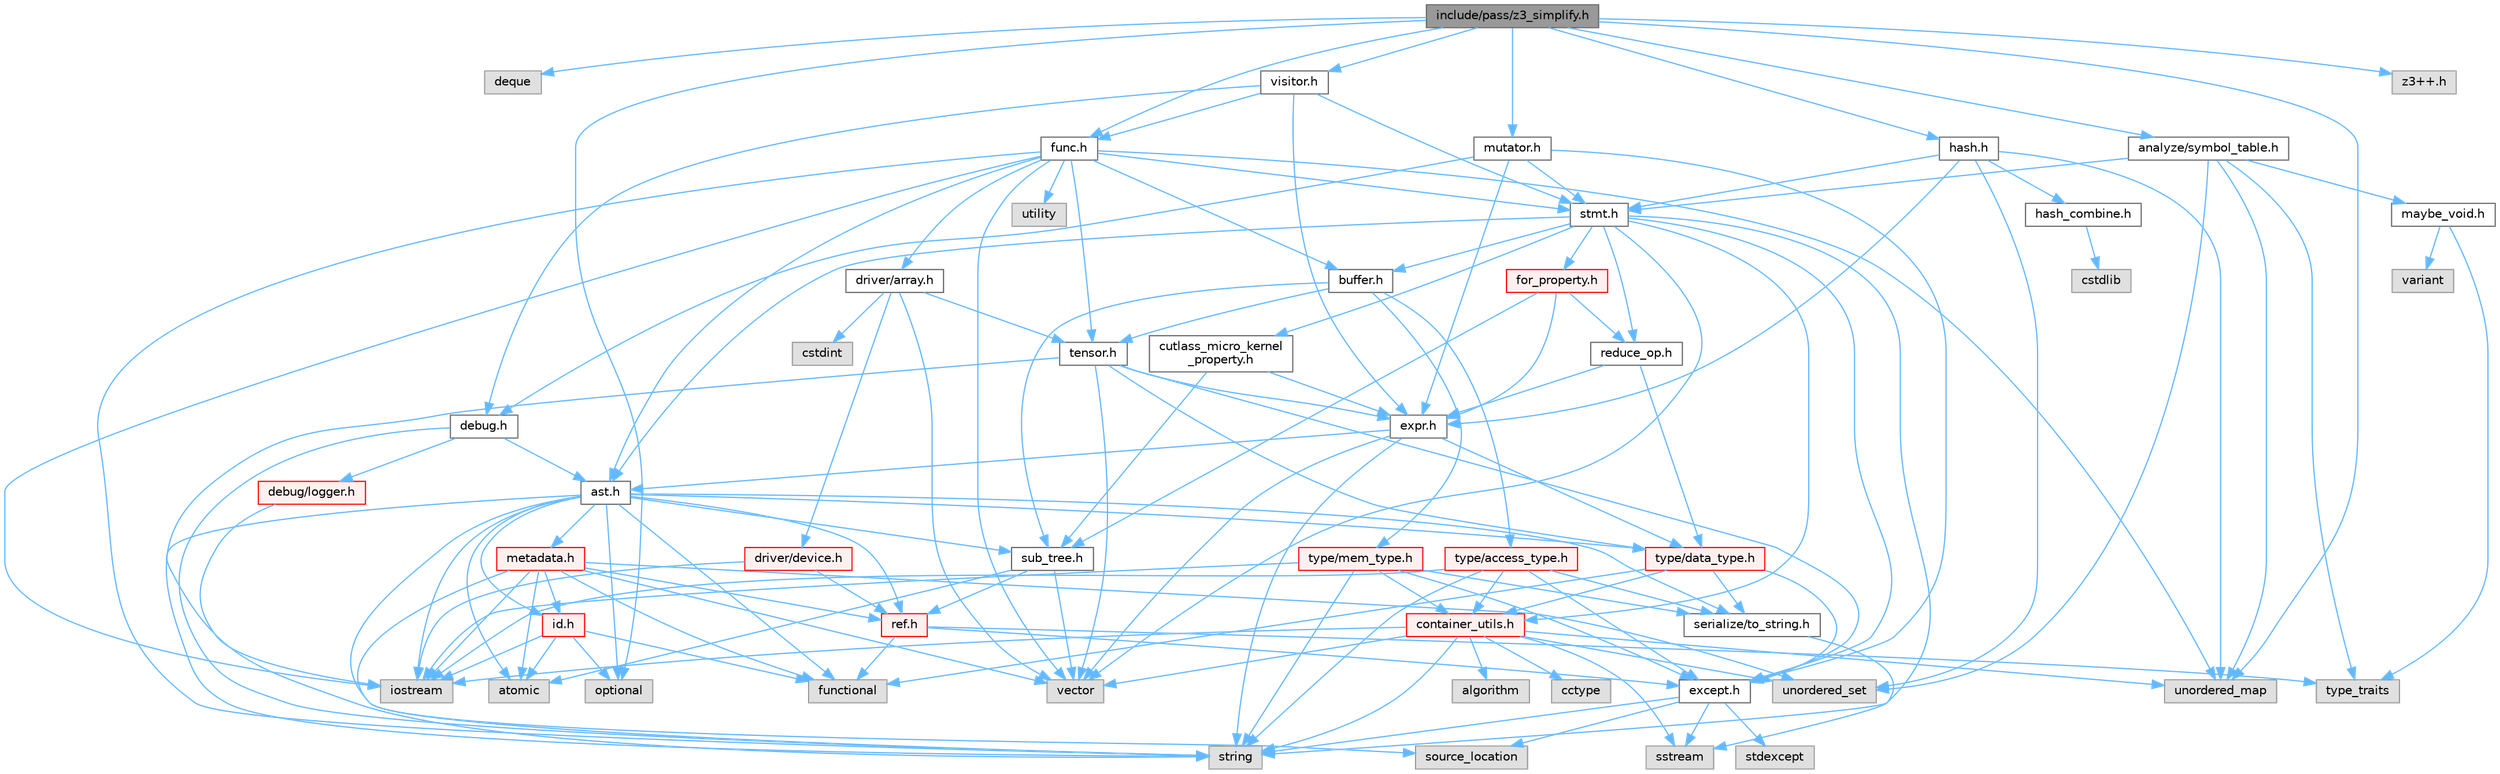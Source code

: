 digraph "include/pass/z3_simplify.h"
{
 // LATEX_PDF_SIZE
  bgcolor="transparent";
  edge [fontname=Helvetica,fontsize=10,labelfontname=Helvetica,labelfontsize=10];
  node [fontname=Helvetica,fontsize=10,shape=box,height=0.2,width=0.4];
  Node1 [label="include/pass/z3_simplify.h",height=0.2,width=0.4,color="gray40", fillcolor="grey60", style="filled", fontcolor="black",tooltip=" "];
  Node1 -> Node2 [color="steelblue1",style="solid"];
  Node2 [label="deque",height=0.2,width=0.4,color="grey60", fillcolor="#E0E0E0", style="filled",tooltip=" "];
  Node1 -> Node3 [color="steelblue1",style="solid"];
  Node3 [label="optional",height=0.2,width=0.4,color="grey60", fillcolor="#E0E0E0", style="filled",tooltip=" "];
  Node1 -> Node4 [color="steelblue1",style="solid"];
  Node4 [label="unordered_map",height=0.2,width=0.4,color="grey60", fillcolor="#E0E0E0", style="filled",tooltip=" "];
  Node1 -> Node5 [color="steelblue1",style="solid"];
  Node5 [label="z3++.h",height=0.2,width=0.4,color="grey60", fillcolor="#E0E0E0", style="filled",tooltip=" "];
  Node1 -> Node6 [color="steelblue1",style="solid"];
  Node6 [label="analyze/symbol_table.h",height=0.2,width=0.4,color="grey40", fillcolor="white", style="filled",URL="$symbol__table_8h.html",tooltip=" "];
  Node6 -> Node7 [color="steelblue1",style="solid"];
  Node7 [label="type_traits",height=0.2,width=0.4,color="grey60", fillcolor="#E0E0E0", style="filled",tooltip=" "];
  Node6 -> Node4 [color="steelblue1",style="solid"];
  Node6 -> Node8 [color="steelblue1",style="solid"];
  Node8 [label="unordered_set",height=0.2,width=0.4,color="grey60", fillcolor="#E0E0E0", style="filled",tooltip=" "];
  Node6 -> Node9 [color="steelblue1",style="solid"];
  Node9 [label="maybe_void.h",height=0.2,width=0.4,color="grey40", fillcolor="white", style="filled",URL="$maybe__void_8h.html",tooltip=" "];
  Node9 -> Node7 [color="steelblue1",style="solid"];
  Node9 -> Node10 [color="steelblue1",style="solid"];
  Node10 [label="variant",height=0.2,width=0.4,color="grey60", fillcolor="#E0E0E0", style="filled",tooltip=" "];
  Node6 -> Node11 [color="steelblue1",style="solid"];
  Node11 [label="stmt.h",height=0.2,width=0.4,color="grey40", fillcolor="white", style="filled",URL="$stmt_8h.html",tooltip=" "];
  Node11 -> Node12 [color="steelblue1",style="solid"];
  Node12 [label="string",height=0.2,width=0.4,color="grey60", fillcolor="#E0E0E0", style="filled",tooltip=" "];
  Node11 -> Node13 [color="steelblue1",style="solid"];
  Node13 [label="vector",height=0.2,width=0.4,color="grey60", fillcolor="#E0E0E0", style="filled",tooltip=" "];
  Node11 -> Node14 [color="steelblue1",style="solid"];
  Node14 [label="ast.h",height=0.2,width=0.4,color="grey40", fillcolor="white", style="filled",URL="$ast_8h.html",tooltip=" "];
  Node14 -> Node15 [color="steelblue1",style="solid"];
  Node15 [label="atomic",height=0.2,width=0.4,color="grey60", fillcolor="#E0E0E0", style="filled",tooltip=" "];
  Node14 -> Node16 [color="steelblue1",style="solid"];
  Node16 [label="functional",height=0.2,width=0.4,color="grey60", fillcolor="#E0E0E0", style="filled",tooltip=" "];
  Node14 -> Node17 [color="steelblue1",style="solid"];
  Node17 [label="iostream",height=0.2,width=0.4,color="grey60", fillcolor="#E0E0E0", style="filled",tooltip=" "];
  Node14 -> Node3 [color="steelblue1",style="solid"];
  Node14 -> Node18 [color="steelblue1",style="solid"];
  Node18 [label="source_location",height=0.2,width=0.4,color="grey60", fillcolor="#E0E0E0", style="filled",tooltip=" "];
  Node14 -> Node12 [color="steelblue1",style="solid"];
  Node14 -> Node19 [color="steelblue1",style="solid"];
  Node19 [label="id.h",height=0.2,width=0.4,color="red", fillcolor="#FFF0F0", style="filled",URL="$id_8h.html",tooltip=" "];
  Node19 -> Node15 [color="steelblue1",style="solid"];
  Node19 -> Node16 [color="steelblue1",style="solid"];
  Node19 -> Node17 [color="steelblue1",style="solid"];
  Node19 -> Node3 [color="steelblue1",style="solid"];
  Node14 -> Node21 [color="steelblue1",style="solid"];
  Node21 [label="metadata.h",height=0.2,width=0.4,color="red", fillcolor="#FFF0F0", style="filled",URL="$metadata_8h.html",tooltip=" "];
  Node21 -> Node15 [color="steelblue1",style="solid"];
  Node21 -> Node16 [color="steelblue1",style="solid"];
  Node21 -> Node17 [color="steelblue1",style="solid"];
  Node21 -> Node12 [color="steelblue1",style="solid"];
  Node21 -> Node8 [color="steelblue1",style="solid"];
  Node21 -> Node13 [color="steelblue1",style="solid"];
  Node21 -> Node19 [color="steelblue1",style="solid"];
  Node21 -> Node23 [color="steelblue1",style="solid"];
  Node23 [label="ref.h",height=0.2,width=0.4,color="red", fillcolor="#FFF0F0", style="filled",URL="$ref_8h.html",tooltip=" "];
  Node23 -> Node16 [color="steelblue1",style="solid"];
  Node23 -> Node7 [color="steelblue1",style="solid"];
  Node23 -> Node28 [color="steelblue1",style="solid"];
  Node28 [label="except.h",height=0.2,width=0.4,color="grey40", fillcolor="white", style="filled",URL="$except_8h.html",tooltip=" "];
  Node28 -> Node18 [color="steelblue1",style="solid"];
  Node28 -> Node29 [color="steelblue1",style="solid"];
  Node29 [label="sstream",height=0.2,width=0.4,color="grey60", fillcolor="#E0E0E0", style="filled",tooltip=" "];
  Node28 -> Node30 [color="steelblue1",style="solid"];
  Node30 [label="stdexcept",height=0.2,width=0.4,color="grey60", fillcolor="#E0E0E0", style="filled",tooltip=" "];
  Node28 -> Node12 [color="steelblue1",style="solid"];
  Node14 -> Node23 [color="steelblue1",style="solid"];
  Node14 -> Node31 [color="steelblue1",style="solid"];
  Node31 [label="serialize/to_string.h",height=0.2,width=0.4,color="grey40", fillcolor="white", style="filled",URL="$to__string_8h.html",tooltip=" "];
  Node31 -> Node29 [color="steelblue1",style="solid"];
  Node14 -> Node32 [color="steelblue1",style="solid"];
  Node32 [label="sub_tree.h",height=0.2,width=0.4,color="grey40", fillcolor="white", style="filled",URL="$sub__tree_8h.html",tooltip=" "];
  Node32 -> Node15 [color="steelblue1",style="solid"];
  Node32 -> Node13 [color="steelblue1",style="solid"];
  Node32 -> Node23 [color="steelblue1",style="solid"];
  Node14 -> Node33 [color="steelblue1",style="solid"];
  Node33 [label="type/data_type.h",height=0.2,width=0.4,color="red", fillcolor="#FFF0F0", style="filled",URL="$data__type_8h.html",tooltip=" "];
  Node33 -> Node16 [color="steelblue1",style="solid"];
  Node33 -> Node35 [color="steelblue1",style="solid"];
  Node35 [label="container_utils.h",height=0.2,width=0.4,color="red", fillcolor="#FFF0F0", style="filled",URL="$container__utils_8h.html",tooltip=" "];
  Node35 -> Node36 [color="steelblue1",style="solid"];
  Node36 [label="algorithm",height=0.2,width=0.4,color="grey60", fillcolor="#E0E0E0", style="filled",tooltip=" "];
  Node35 -> Node37 [color="steelblue1",style="solid"];
  Node37 [label="cctype",height=0.2,width=0.4,color="grey60", fillcolor="#E0E0E0", style="filled",tooltip=" "];
  Node35 -> Node17 [color="steelblue1",style="solid"];
  Node35 -> Node29 [color="steelblue1",style="solid"];
  Node35 -> Node12 [color="steelblue1",style="solid"];
  Node35 -> Node4 [color="steelblue1",style="solid"];
  Node35 -> Node8 [color="steelblue1",style="solid"];
  Node35 -> Node13 [color="steelblue1",style="solid"];
  Node33 -> Node28 [color="steelblue1",style="solid"];
  Node33 -> Node31 [color="steelblue1",style="solid"];
  Node11 -> Node42 [color="steelblue1",style="solid"];
  Node42 [label="buffer.h",height=0.2,width=0.4,color="grey40", fillcolor="white", style="filled",URL="$buffer_8h.html",tooltip=" "];
  Node42 -> Node32 [color="steelblue1",style="solid"];
  Node42 -> Node43 [color="steelblue1",style="solid"];
  Node43 [label="tensor.h",height=0.2,width=0.4,color="grey40", fillcolor="white", style="filled",URL="$tensor_8h.html",tooltip=" "];
  Node43 -> Node12 [color="steelblue1",style="solid"];
  Node43 -> Node13 [color="steelblue1",style="solid"];
  Node43 -> Node28 [color="steelblue1",style="solid"];
  Node43 -> Node44 [color="steelblue1",style="solid"];
  Node44 [label="expr.h",height=0.2,width=0.4,color="grey40", fillcolor="white", style="filled",URL="$expr_8h.html",tooltip=" "];
  Node44 -> Node12 [color="steelblue1",style="solid"];
  Node44 -> Node13 [color="steelblue1",style="solid"];
  Node44 -> Node14 [color="steelblue1",style="solid"];
  Node44 -> Node33 [color="steelblue1",style="solid"];
  Node43 -> Node33 [color="steelblue1",style="solid"];
  Node42 -> Node45 [color="steelblue1",style="solid"];
  Node45 [label="type/access_type.h",height=0.2,width=0.4,color="red", fillcolor="#FFF0F0", style="filled",URL="$access__type_8h.html",tooltip=" "];
  Node45 -> Node17 [color="steelblue1",style="solid"];
  Node45 -> Node12 [color="steelblue1",style="solid"];
  Node45 -> Node35 [color="steelblue1",style="solid"];
  Node45 -> Node28 [color="steelblue1",style="solid"];
  Node45 -> Node31 [color="steelblue1",style="solid"];
  Node42 -> Node46 [color="steelblue1",style="solid"];
  Node46 [label="type/mem_type.h",height=0.2,width=0.4,color="red", fillcolor="#FFF0F0", style="filled",URL="$mem__type_8h.html",tooltip=" "];
  Node46 -> Node17 [color="steelblue1",style="solid"];
  Node46 -> Node12 [color="steelblue1",style="solid"];
  Node46 -> Node35 [color="steelblue1",style="solid"];
  Node46 -> Node28 [color="steelblue1",style="solid"];
  Node46 -> Node31 [color="steelblue1",style="solid"];
  Node11 -> Node35 [color="steelblue1",style="solid"];
  Node11 -> Node47 [color="steelblue1",style="solid"];
  Node47 [label="cutlass_micro_kernel\l_property.h",height=0.2,width=0.4,color="grey40", fillcolor="white", style="filled",URL="$cutlass__micro__kernel__property_8h.html",tooltip=" "];
  Node47 -> Node44 [color="steelblue1",style="solid"];
  Node47 -> Node32 [color="steelblue1",style="solid"];
  Node11 -> Node28 [color="steelblue1",style="solid"];
  Node11 -> Node48 [color="steelblue1",style="solid"];
  Node48 [label="for_property.h",height=0.2,width=0.4,color="red", fillcolor="#FFF0F0", style="filled",URL="$for__property_8h.html",tooltip=" "];
  Node48 -> Node44 [color="steelblue1",style="solid"];
  Node48 -> Node51 [color="steelblue1",style="solid"];
  Node51 [label="reduce_op.h",height=0.2,width=0.4,color="grey40", fillcolor="white", style="filled",URL="$reduce__op_8h.html",tooltip=" "];
  Node51 -> Node44 [color="steelblue1",style="solid"];
  Node51 -> Node33 [color="steelblue1",style="solid"];
  Node48 -> Node32 [color="steelblue1",style="solid"];
  Node11 -> Node51 [color="steelblue1",style="solid"];
  Node1 -> Node52 [color="steelblue1",style="solid"];
  Node52 [label="func.h",height=0.2,width=0.4,color="grey40", fillcolor="white", style="filled",URL="$func_8h.html",tooltip=" "];
  Node52 -> Node17 [color="steelblue1",style="solid"];
  Node52 -> Node12 [color="steelblue1",style="solid"];
  Node52 -> Node4 [color="steelblue1",style="solid"];
  Node52 -> Node53 [color="steelblue1",style="solid"];
  Node53 [label="utility",height=0.2,width=0.4,color="grey60", fillcolor="#E0E0E0", style="filled",tooltip=" "];
  Node52 -> Node13 [color="steelblue1",style="solid"];
  Node52 -> Node14 [color="steelblue1",style="solid"];
  Node52 -> Node42 [color="steelblue1",style="solid"];
  Node52 -> Node54 [color="steelblue1",style="solid"];
  Node54 [label="driver/array.h",height=0.2,width=0.4,color="grey40", fillcolor="white", style="filled",URL="$array_8h.html",tooltip=" "];
  Node54 -> Node26 [color="steelblue1",style="solid"];
  Node26 [label="cstdint",height=0.2,width=0.4,color="grey60", fillcolor="#E0E0E0", style="filled",tooltip=" "];
  Node54 -> Node13 [color="steelblue1",style="solid"];
  Node54 -> Node55 [color="steelblue1",style="solid"];
  Node55 [label="driver/device.h",height=0.2,width=0.4,color="red", fillcolor="#FFF0F0", style="filled",URL="$device_8h.html",tooltip=" "];
  Node55 -> Node17 [color="steelblue1",style="solid"];
  Node55 -> Node23 [color="steelblue1",style="solid"];
  Node54 -> Node43 [color="steelblue1",style="solid"];
  Node52 -> Node11 [color="steelblue1",style="solid"];
  Node52 -> Node43 [color="steelblue1",style="solid"];
  Node1 -> Node58 [color="steelblue1",style="solid"];
  Node58 [label="hash.h",height=0.2,width=0.4,color="grey40", fillcolor="white", style="filled",URL="$hash_8h.html",tooltip=" "];
  Node58 -> Node4 [color="steelblue1",style="solid"];
  Node58 -> Node8 [color="steelblue1",style="solid"];
  Node58 -> Node44 [color="steelblue1",style="solid"];
  Node58 -> Node50 [color="steelblue1",style="solid"];
  Node50 [label="hash_combine.h",height=0.2,width=0.4,color="grey40", fillcolor="white", style="filled",URL="$hash__combine_8h.html",tooltip=" "];
  Node50 -> Node27 [color="steelblue1",style="solid"];
  Node27 [label="cstdlib",height=0.2,width=0.4,color="grey60", fillcolor="#E0E0E0", style="filled",tooltip=" "];
  Node58 -> Node11 [color="steelblue1",style="solid"];
  Node1 -> Node59 [color="steelblue1",style="solid"];
  Node59 [label="mutator.h",height=0.2,width=0.4,color="grey40", fillcolor="white", style="filled",URL="$mutator_8h.html",tooltip=" "];
  Node59 -> Node60 [color="steelblue1",style="solid"];
  Node60 [label="debug.h",height=0.2,width=0.4,color="grey40", fillcolor="white", style="filled",URL="$debug_8h.html",tooltip=" "];
  Node60 -> Node12 [color="steelblue1",style="solid"];
  Node60 -> Node14 [color="steelblue1",style="solid"];
  Node60 -> Node61 [color="steelblue1",style="solid"];
  Node61 [label="debug/logger.h",height=0.2,width=0.4,color="red", fillcolor="#FFF0F0", style="filled",URL="$logger_8h.html",tooltip=" "];
  Node61 -> Node17 [color="steelblue1",style="solid"];
  Node59 -> Node28 [color="steelblue1",style="solid"];
  Node59 -> Node44 [color="steelblue1",style="solid"];
  Node59 -> Node11 [color="steelblue1",style="solid"];
  Node1 -> Node64 [color="steelblue1",style="solid"];
  Node64 [label="visitor.h",height=0.2,width=0.4,color="grey40", fillcolor="white", style="filled",URL="$visitor_8h.html",tooltip=" "];
  Node64 -> Node60 [color="steelblue1",style="solid"];
  Node64 -> Node44 [color="steelblue1",style="solid"];
  Node64 -> Node52 [color="steelblue1",style="solid"];
  Node64 -> Node11 [color="steelblue1",style="solid"];
}

